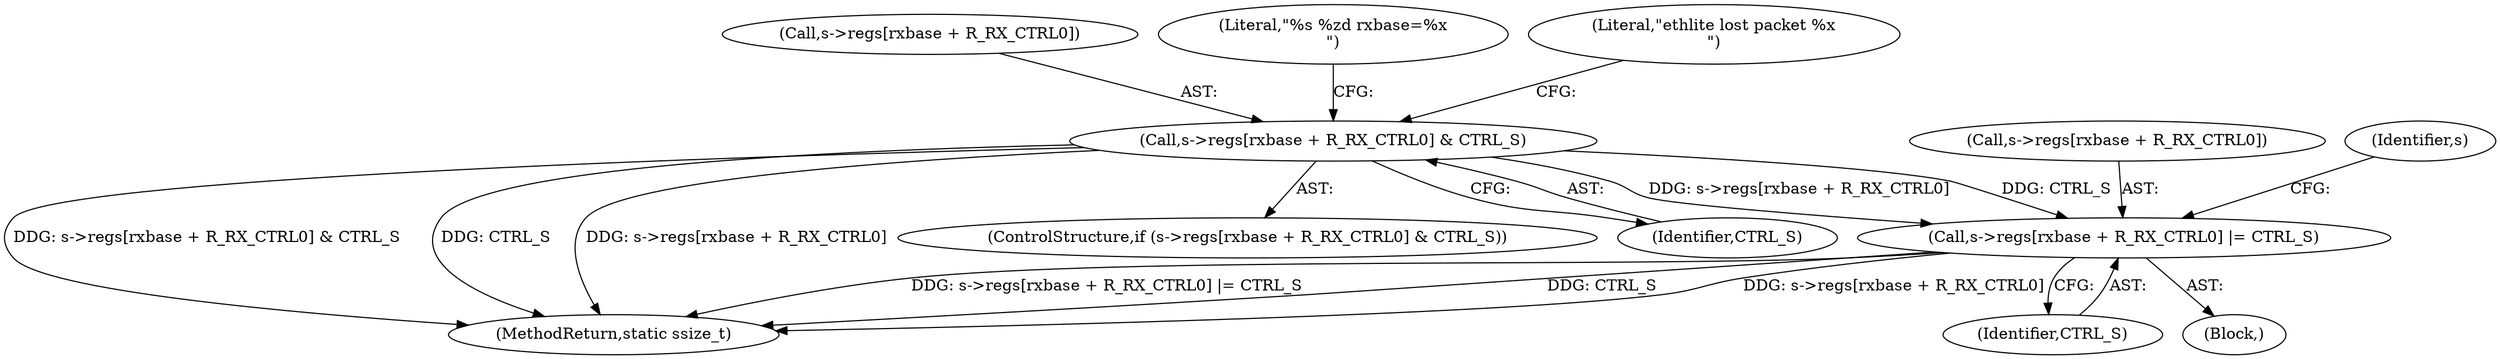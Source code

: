 digraph "0_qemu_a0d1cbdacff5df4ded16b753b38fdd9da6092968@pointer" {
"1000202" [label="(Call,s->regs[rxbase + R_RX_CTRL0] |= CTRL_S)"];
"1000146" [label="(Call,s->regs[rxbase + R_RX_CTRL0] & CTRL_S)"];
"1000147" [label="(Call,s->regs[rxbase + R_RX_CTRL0])"];
"1000203" [label="(Call,s->regs[rxbase + R_RX_CTRL0])"];
"1000202" [label="(Call,s->regs[rxbase + R_RX_CTRL0] |= CTRL_S)"];
"1000169" [label="(Literal,\"%s %zd rxbase=%x\n\")"];
"1000154" [label="(Identifier,CTRL_S)"];
"1000213" [label="(Identifier,s)"];
"1000220" [label="(MethodReturn,static ssize_t)"];
"1000146" [label="(Call,s->regs[rxbase + R_RX_CTRL0] & CTRL_S)"];
"1000106" [label="(Block,)"];
"1000145" [label="(ControlStructure,if (s->regs[rxbase + R_RX_CTRL0] & CTRL_S))"];
"1000158" [label="(Literal,\"ethlite lost packet %x\n\")"];
"1000210" [label="(Identifier,CTRL_S)"];
"1000202" -> "1000106"  [label="AST: "];
"1000202" -> "1000210"  [label="CFG: "];
"1000203" -> "1000202"  [label="AST: "];
"1000210" -> "1000202"  [label="AST: "];
"1000213" -> "1000202"  [label="CFG: "];
"1000202" -> "1000220"  [label="DDG: CTRL_S"];
"1000202" -> "1000220"  [label="DDG: s->regs[rxbase + R_RX_CTRL0]"];
"1000202" -> "1000220"  [label="DDG: s->regs[rxbase + R_RX_CTRL0] |= CTRL_S"];
"1000146" -> "1000202"  [label="DDG: s->regs[rxbase + R_RX_CTRL0]"];
"1000146" -> "1000202"  [label="DDG: CTRL_S"];
"1000146" -> "1000145"  [label="AST: "];
"1000146" -> "1000154"  [label="CFG: "];
"1000147" -> "1000146"  [label="AST: "];
"1000154" -> "1000146"  [label="AST: "];
"1000158" -> "1000146"  [label="CFG: "];
"1000169" -> "1000146"  [label="CFG: "];
"1000146" -> "1000220"  [label="DDG: s->regs[rxbase + R_RX_CTRL0] & CTRL_S"];
"1000146" -> "1000220"  [label="DDG: CTRL_S"];
"1000146" -> "1000220"  [label="DDG: s->regs[rxbase + R_RX_CTRL0]"];
}
